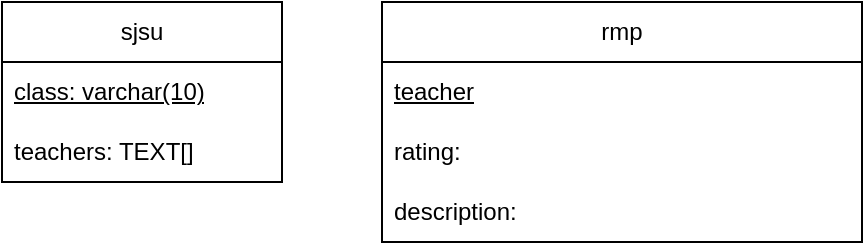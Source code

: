 <mxfile>
    <diagram id="GQ50mTYCHIh_ywbnRMGe" name="DB Schema">
        <mxGraphModel dx="995" dy="489" grid="1" gridSize="10" guides="1" tooltips="1" connect="1" arrows="1" fold="1" page="1" pageScale="1" pageWidth="850" pageHeight="1100" math="0" shadow="0">
            <root>
                <mxCell id="0"/>
                <mxCell id="1" parent="0"/>
                <mxCell id="2" value="sjsu" style="swimlane;fontStyle=0;childLayout=stackLayout;horizontal=1;startSize=30;horizontalStack=0;resizeParent=1;resizeParentMax=0;resizeLast=0;collapsible=1;marginBottom=0;whiteSpace=wrap;html=1;" parent="1" vertex="1">
                    <mxGeometry x="130" y="60" width="140" height="90" as="geometry"/>
                </mxCell>
                <mxCell id="3" value="&lt;u&gt;class: varchar(10)&lt;/u&gt;" style="text;strokeColor=none;fillColor=none;align=left;verticalAlign=middle;spacingLeft=4;spacingRight=4;overflow=hidden;points=[[0,0.5],[1,0.5]];portConstraint=eastwest;rotatable=0;whiteSpace=wrap;html=1;" parent="2" vertex="1">
                    <mxGeometry y="30" width="140" height="30" as="geometry"/>
                </mxCell>
                <mxCell id="4" value="teachers: TEXT[]" style="text;strokeColor=none;fillColor=none;align=left;verticalAlign=middle;spacingLeft=4;spacingRight=4;overflow=hidden;points=[[0,0.5],[1,0.5]];portConstraint=eastwest;rotatable=0;whiteSpace=wrap;html=1;" parent="2" vertex="1">
                    <mxGeometry y="60" width="140" height="30" as="geometry"/>
                </mxCell>
                <mxCell id="6" value="rmp" style="swimlane;fontStyle=0;childLayout=stackLayout;horizontal=1;startSize=30;horizontalStack=0;resizeParent=1;resizeParentMax=0;resizeLast=0;collapsible=1;marginBottom=0;whiteSpace=wrap;html=1;" parent="1" vertex="1">
                    <mxGeometry x="320" y="60" width="240" height="120" as="geometry"/>
                </mxCell>
                <mxCell id="7" value="&lt;u&gt;teacher&lt;/u&gt;" style="text;strokeColor=none;fillColor=none;align=left;verticalAlign=middle;spacingLeft=4;spacingRight=4;overflow=hidden;points=[[0,0.5],[1,0.5]];portConstraint=eastwest;rotatable=0;whiteSpace=wrap;html=1;" parent="6" vertex="1">
                    <mxGeometry y="30" width="240" height="30" as="geometry"/>
                </mxCell>
                <mxCell id="8" value="rating:&amp;nbsp;" style="text;strokeColor=none;fillColor=none;align=left;verticalAlign=middle;spacingLeft=4;spacingRight=4;overflow=hidden;points=[[0,0.5],[1,0.5]];portConstraint=eastwest;rotatable=0;whiteSpace=wrap;html=1;" parent="6" vertex="1">
                    <mxGeometry y="60" width="240" height="30" as="geometry"/>
                </mxCell>
                <mxCell id="9" value="description:&amp;nbsp;" style="text;strokeColor=none;fillColor=none;align=left;verticalAlign=middle;spacingLeft=4;spacingRight=4;overflow=hidden;points=[[0,0.5],[1,0.5]];portConstraint=eastwest;rotatable=0;whiteSpace=wrap;html=1;" parent="6" vertex="1">
                    <mxGeometry y="90" width="240" height="30" as="geometry"/>
                </mxCell>
            </root>
        </mxGraphModel>
    </diagram>
    <diagram id="gIQUVgcRHqRQDmLciCLA" name="Flow Diagram ">
        <mxGraphModel dx="995" dy="586" grid="1" gridSize="10" guides="1" tooltips="1" connect="1" arrows="1" fold="1" page="1" pageScale="1" pageWidth="850" pageHeight="1100" math="0" shadow="0">
            <root>
                <mxCell id="0"/>
                <mxCell id="1" parent="0"/>
                <mxCell id="3pLry-xLOhsqcpP3wGYl-4" style="edgeStyle=none;html=1;entryX=0.5;entryY=0;entryDx=0;entryDy=0;" parent="1" target="3pLry-xLOhsqcpP3wGYl-3" edge="1">
                    <mxGeometry relative="1" as="geometry">
                        <mxPoint x="139.999" y="150" as="sourcePoint"/>
                        <mxPoint x="218.57" y="260" as="targetPoint"/>
                        <Array as="points">
                            <mxPoint x="220" y="190"/>
                        </Array>
                    </mxGeometry>
                </mxCell>
                <mxCell id="3pLry-xLOhsqcpP3wGYl-1" value="Rate My Professor" style="rounded=0;whiteSpace=wrap;html=1;" parent="1" vertex="1">
                    <mxGeometry x="70" y="90" width="120" height="60" as="geometry"/>
                </mxCell>
                <mxCell id="3pLry-xLOhsqcpP3wGYl-5" style="edgeStyle=none;html=1;entryX=0.5;entryY=0;entryDx=0;entryDy=0;" parent="1" target="3pLry-xLOhsqcpP3wGYl-3" edge="1">
                    <mxGeometry relative="1" as="geometry">
                        <mxPoint x="326.429" y="150" as="sourcePoint"/>
                        <mxPoint x="240" y="260" as="targetPoint"/>
                        <Array as="points">
                            <mxPoint x="240" y="190"/>
                        </Array>
                    </mxGeometry>
                </mxCell>
                <mxCell id="3pLry-xLOhsqcpP3wGYl-2" value="SJSU Course List" style="rounded=0;whiteSpace=wrap;html=1;" parent="1" vertex="1">
                    <mxGeometry x="280" y="90" width="120" height="60" as="geometry"/>
                </mxCell>
                <mxCell id="3pLry-xLOhsqcpP3wGYl-3" value="Data Scrapper" style="rounded=1;whiteSpace=wrap;html=1;" parent="1" vertex="1">
                    <mxGeometry x="170" y="260" width="120" height="60" as="geometry"/>
                </mxCell>
                <mxCell id="3pLry-xLOhsqcpP3wGYl-7" value="" style="rounded=0;whiteSpace=wrap;html=1;" parent="1" vertex="1">
                    <mxGeometry x="410" y="190" width="240" height="220" as="geometry"/>
                </mxCell>
                <mxCell id="3pLry-xLOhsqcpP3wGYl-6" value="Postgres" style="strokeWidth=2;html=1;shape=mxgraph.flowchart.database;whiteSpace=wrap;" parent="1" vertex="1">
                    <mxGeometry x="485" y="245" width="90" height="110" as="geometry"/>
                </mxCell>
                <mxCell id="3pLry-xLOhsqcpP3wGYl-8" value="AWS" style="text;html=1;align=center;verticalAlign=middle;whiteSpace=wrap;rounded=0;" parent="1" vertex="1">
                    <mxGeometry x="590" y="200" width="60" height="30" as="geometry"/>
                </mxCell>
                <mxCell id="3pLry-xLOhsqcpP3wGYl-9" style="edgeStyle=none;html=1;entryX=0.04;entryY=0.399;entryDx=0;entryDy=0;entryPerimeter=0;" parent="1" source="3pLry-xLOhsqcpP3wGYl-3" target="3pLry-xLOhsqcpP3wGYl-6" edge="1">
                    <mxGeometry relative="1" as="geometry"/>
                </mxCell>
                <mxCell id="3pLry-xLOhsqcpP3wGYl-11" value="" style="whiteSpace=wrap;html=1;aspect=fixed;" parent="1" vertex="1">
                    <mxGeometry x="135" y="445" width="210" height="210" as="geometry"/>
                </mxCell>
                <mxCell id="3pLry-xLOhsqcpP3wGYl-10" value="Flask Application" style="rounded=1;whiteSpace=wrap;html=1;" parent="1" vertex="1">
                    <mxGeometry x="180" y="510" width="120" height="60" as="geometry"/>
                </mxCell>
                <mxCell id="3pLry-xLOhsqcpP3wGYl-12" value="Google Cloud Platform" style="text;html=1;align=center;verticalAlign=middle;whiteSpace=wrap;rounded=0;" parent="1" vertex="1">
                    <mxGeometry x="135" y="450" width="140" height="10" as="geometry"/>
                </mxCell>
                <mxCell id="3pLry-xLOhsqcpP3wGYl-13" value="" style="endArrow=classic;html=1;entryX=0.5;entryY=1;entryDx=0;entryDy=0;entryPerimeter=0;" parent="1" target="3pLry-xLOhsqcpP3wGYl-6" edge="1">
                    <mxGeometry width="50" height="50" relative="1" as="geometry">
                        <mxPoint x="300" y="525" as="sourcePoint"/>
                        <mxPoint x="650" y="560" as="targetPoint"/>
                        <Array as="points">
                            <mxPoint x="530" y="525"/>
                        </Array>
                    </mxGeometry>
                </mxCell>
                <mxCell id="3pLry-xLOhsqcpP3wGYl-14" value="" style="endArrow=classic;html=1;exitX=0.695;exitY=1.007;exitDx=0;exitDy=0;exitPerimeter=0;entryX=1;entryY=0.75;entryDx=0;entryDy=0;" parent="1" source="3pLry-xLOhsqcpP3wGYl-6" target="3pLry-xLOhsqcpP3wGYl-10" edge="1">
                    <mxGeometry width="50" height="50" relative="1" as="geometry">
                        <mxPoint x="670" y="440" as="sourcePoint"/>
                        <mxPoint x="720" y="390" as="targetPoint"/>
                        <Array as="points">
                            <mxPoint x="550" y="555"/>
                        </Array>
                    </mxGeometry>
                </mxCell>
            </root>
        </mxGraphModel>
    </diagram>
    <diagram id="eD_eNKdI7vb1dbOtY33A" name="CI/CD Diagram ">
        <mxGraphModel dx="995" dy="590" grid="1" gridSize="10" guides="1" tooltips="1" connect="1" arrows="1" fold="1" page="1" pageScale="1" pageWidth="850" pageHeight="1100" math="0" shadow="0">
            <root>
                <mxCell id="0"/>
                <mxCell id="1" parent="0"/>
                <mxCell id="2knCGTSycY8d-KXmLc1W-10" style="edgeStyle=none;html=1;entryX=0;entryY=0.5;entryDx=0;entryDy=0;" parent="1" source="2knCGTSycY8d-KXmLc1W-1" target="2knCGTSycY8d-KXmLc1W-6" edge="1">
                    <mxGeometry relative="1" as="geometry"/>
                </mxCell>
                <mxCell id="2knCGTSycY8d-KXmLc1W-1" value="" style="dashed=0;outlineConnect=0;html=1;align=center;labelPosition=center;verticalLabelPosition=bottom;verticalAlign=top;shape=mxgraph.weblogos.github" parent="1" vertex="1">
                    <mxGeometry x="200.5" y="180" width="75" height="75" as="geometry"/>
                </mxCell>
                <mxCell id="2knCGTSycY8d-KXmLc1W-3" style="edgeStyle=none;html=1;" parent="1" source="2knCGTSycY8d-KXmLc1W-2" target="2knCGTSycY8d-KXmLc1W-1" edge="1">
                    <mxGeometry relative="1" as="geometry"/>
                </mxCell>
                <mxCell id="2knCGTSycY8d-KXmLc1W-2" value="Local Code" style="rounded=0;whiteSpace=wrap;html=1;" parent="1" vertex="1">
                    <mxGeometry x="178" y="450" width="120" height="60" as="geometry"/>
                </mxCell>
                <mxCell id="2knCGTSycY8d-KXmLc1W-4" value="Google&lt;div&gt;Cloud&lt;/div&gt;" style="ellipse;shape=cloud;whiteSpace=wrap;html=1;" parent="1" vertex="1">
                    <mxGeometry x="405" y="70" width="140" height="80" as="geometry"/>
                </mxCell>
                <mxCell id="2knCGTSycY8d-KXmLc1W-5" value="" style="swimlane;startSize=0;" parent="1" vertex="1">
                    <mxGeometry x="340" y="150" width="305" height="450" as="geometry"/>
                </mxCell>
                <mxCell id="2knCGTSycY8d-KXmLc1W-11" style="edgeStyle=none;html=1;entryX=0.5;entryY=0;entryDx=0;entryDy=0;" parent="2knCGTSycY8d-KXmLc1W-5" source="2knCGTSycY8d-KXmLc1W-6" target="2knCGTSycY8d-KXmLc1W-7" edge="1">
                    <mxGeometry relative="1" as="geometry"/>
                </mxCell>
                <mxCell id="2knCGTSycY8d-KXmLc1W-6" value="Triggers" style="rounded=1;whiteSpace=wrap;html=1;" parent="2knCGTSycY8d-KXmLc1W-5" vertex="1">
                    <mxGeometry x="70" y="37.5" width="120" height="60" as="geometry"/>
                </mxCell>
                <mxCell id="2knCGTSycY8d-KXmLc1W-12" style="edgeStyle=none;html=1;" parent="2knCGTSycY8d-KXmLc1W-5" source="2knCGTSycY8d-KXmLc1W-7" target="2knCGTSycY8d-KXmLc1W-8" edge="1">
                    <mxGeometry relative="1" as="geometry"/>
                </mxCell>
                <mxCell id="2knCGTSycY8d-KXmLc1W-7" value="Artifact Registary" style="rounded=1;whiteSpace=wrap;html=1;" parent="2knCGTSycY8d-KXmLc1W-5" vertex="1">
                    <mxGeometry x="70" y="170" width="120" height="60" as="geometry"/>
                </mxCell>
                <mxCell id="2knCGTSycY8d-KXmLc1W-8" value="" style="rounded=1;whiteSpace=wrap;html=1;" parent="2knCGTSycY8d-KXmLc1W-5" vertex="1">
                    <mxGeometry x="37.5" y="310" width="185" height="120" as="geometry"/>
                </mxCell>
                <mxCell id="2knCGTSycY8d-KXmLc1W-9" value="Cloud Build" style="text;html=1;align=center;verticalAlign=middle;resizable=0;points=[];autosize=1;strokeColor=none;fillColor=none;" parent="2knCGTSycY8d-KXmLc1W-5" vertex="1">
                    <mxGeometry x="220" width="80" height="30" as="geometry"/>
                </mxCell>
                <mxCell id="2knCGTSycY8d-KXmLc1W-13" value="Production Env" style="rounded=0;whiteSpace=wrap;html=1;" parent="2knCGTSycY8d-KXmLc1W-5" vertex="1">
                    <mxGeometry x="70" y="350" width="120" height="60" as="geometry"/>
                </mxCell>
                <mxCell id="2knCGTSycY8d-KXmLc1W-14" value="Cloud Run" style="text;html=1;align=center;verticalAlign=middle;resizable=0;points=[];autosize=1;strokeColor=none;fillColor=none;" parent="2knCGTSycY8d-KXmLc1W-5" vertex="1">
                    <mxGeometry x="140" y="310" width="80" height="30" as="geometry"/>
                </mxCell>
                <mxCell id="2knCGTSycY8d-KXmLc1W-15" value="Image Storage" style="text;html=1;align=center;verticalAlign=middle;resizable=0;points=[];autosize=1;strokeColor=none;fillColor=none;" parent="2knCGTSycY8d-KXmLc1W-5" vertex="1">
                    <mxGeometry x="190" y="170" width="100" height="30" as="geometry"/>
                </mxCell>
                <mxCell id="2knCGTSycY8d-KXmLc1W-17" value="Container:" style="text;html=1;align=center;verticalAlign=middle;resizable=0;points=[];autosize=1;strokeColor=none;fillColor=none;" parent="2knCGTSycY8d-KXmLc1W-5" vertex="1">
                    <mxGeometry x="220" y="310" width="80" height="30" as="geometry"/>
                </mxCell>
                <mxCell id="2knCGTSycY8d-KXmLc1W-16" value="Trigger Pipeline" style="text;html=1;align=center;verticalAlign=middle;resizable=0;points=[];autosize=1;strokeColor=none;fillColor=none;" parent="2knCGTSycY8d-KXmLc1W-5" vertex="1">
                    <mxGeometry x="190" y="37.5" width="110" height="30" as="geometry"/>
                </mxCell>
                <mxCell id="PMsrVBHb_-s5m-OA4T9G-1" value="branch: production" style="text;html=1;align=center;verticalAlign=middle;resizable=0;points=[];autosize=1;strokeColor=none;fillColor=none;" vertex="1" parent="1">
                    <mxGeometry x="178" y="140" width="120" height="30" as="geometry"/>
                </mxCell>
                <mxCell id="PMsrVBHb_-s5m-OA4T9G-2" value="env variables" style="text;html=1;align=center;verticalAlign=middle;resizable=0;points=[];autosize=1;strokeColor=none;fillColor=none;" vertex="1" parent="1">
                    <mxGeometry x="620" y="460" width="90" height="30" as="geometry"/>
                </mxCell>
            </root>
        </mxGraphModel>
    </diagram>
</mxfile>